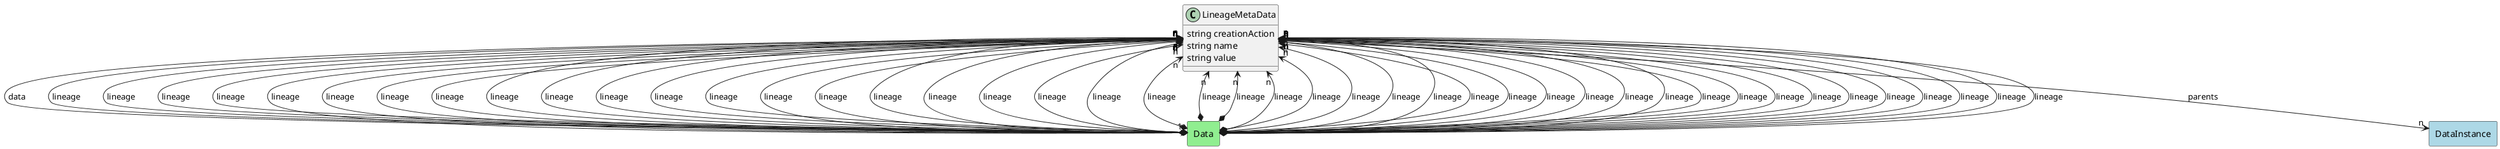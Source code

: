 @startuml

class "LineageMetaData" as Model {
 string creationAction
 string name
 string value

 
}

rectangle "DataInstance" as DataInstance #lightblue {
}

Model o--> "n" DataInstance : parents


rectangle "Data" as Data #lightblue {
}

Model o--> "1" Data : data




    rectangle "Data" as Data #lightgreen {
    }
    
        Data   *--> "n" Model : "lineage"
    
    rectangle "Data" as Data #lightgreen {
    }
    
        Data   *--> "n" Model : "lineage"
    
    rectangle "Data" as Data #lightgreen {
    }
    
        Data   *--> "n" Model : "lineage"
    
    rectangle "Data" as Data #lightgreen {
    }
    
        Data   *--> "n" Model : "lineage"
    
    rectangle "Data" as Data #lightgreen {
    }
    
        Data   *--> "n" Model : "lineage"
    
    rectangle "Data" as Data #lightgreen {
    }
    
        Data   *--> "n" Model : "lineage"
    
    rectangle "Data" as Data #lightgreen {
    }
    
        Data   *--> "n" Model : "lineage"
    
    rectangle "Data" as Data #lightgreen {
    }
    
        Data   *--> "n" Model : "lineage"
    
    rectangle "Data" as Data #lightgreen {
    }
    
        Data   *--> "n" Model : "lineage"
    
    rectangle "Data" as Data #lightgreen {
    }
    
        Data   *--> "n" Model : "lineage"
    
    rectangle "Data" as Data #lightgreen {
    }
    
        Data   *--> "n" Model : "lineage"
    
    rectangle "Data" as Data #lightgreen {
    }
    
        Data   *--> "n" Model : "lineage"
    
    rectangle "Data" as Data #lightgreen {
    }
    
        Data   *--> "n" Model : "lineage"
    
    rectangle "Data" as Data #lightgreen {
    }
    
        Data   *--> "n" Model : "lineage"
    
    rectangle "Data" as Data #lightgreen {
    }
    
        Data   *--> "n" Model : "lineage"
    
    rectangle "Data" as Data #lightgreen {
    }
    
        Data   *--> "n" Model : "lineage"
    
    rectangle "Data" as Data #lightgreen {
    }
    
        Data   *--> "n" Model : "lineage"
    
    rectangle "Data" as Data #lightgreen {
    }
    
        Data   *--> "n" Model : "lineage"
    
    rectangle "Data" as Data #lightgreen {
    }
    
        Data   *--> "n" Model : "lineage"
    
    rectangle "Data" as Data #lightgreen {
    }
    
        Data   *--> "n" Model : "lineage"
    
    rectangle "Data" as Data #lightgreen {
    }
    
        Data   *--> "n" Model : "lineage"
    
    rectangle "Data" as Data #lightgreen {
    }
    
        Data   *--> "n" Model : "lineage"
    
    rectangle "Data" as Data #lightgreen {
    }
    
        Data   *--> "n" Model : "lineage"
    
    rectangle "Data" as Data #lightgreen {
    }
    
        Data   *--> "n" Model : "lineage"
    
    rectangle "Data" as Data #lightgreen {
    }
    
        Data   *--> "n" Model : "lineage"
    
    rectangle "Data" as Data #lightgreen {
    }
    
        Data   *--> "n" Model : "lineage"
    
    rectangle "Data" as Data #lightgreen {
    }
    
        Data   *--> "n" Model : "lineage"
    
    rectangle "Data" as Data #lightgreen {
    }
    
        Data   *--> "n" Model : "lineage"
    
    rectangle "Data" as Data #lightgreen {
    }
    
        Data   *--> "n" Model : "lineage"
    
    rectangle "Data" as Data #lightgreen {
    }
    
        Data   *--> "n" Model : "lineage"
    
    rectangle "Data" as Data #lightgreen {
    }
    
        Data   *--> "n" Model : "lineage"
    
    rectangle "Data" as Data #lightgreen {
    }
    
        Data   *--> "n" Model : "lineage"
    
    rectangle "Data" as Data #lightgreen {
    }
    
        Data   *--> "n" Model : "lineage"
    
    rectangle "Data" as Data #lightgreen {
    }
    
        Data   *--> "n" Model : "lineage"
    
    rectangle "Data" as Data #lightgreen {
    }
    
        Data   *--> "n" Model : "lineage"
    
    rectangle "Data" as Data #lightgreen {
    }
    
        Data   *--> "n" Model : "lineage"
    
    rectangle "Data" as Data #lightgreen {
    }
    
        Data   *--> "n" Model : "lineage"
    
    rectangle "Data" as Data #lightgreen {
    }
    
        Data   *--> "n" Model : "lineage"
    
    rectangle "Data" as Data #lightgreen {
    }
    
        Data   *--> "n" Model : "lineage"
    
    rectangle "Data" as Data #lightgreen {
    }
    
        Data   *--> "n" Model : "lineage"
    
    rectangle "Data" as Data #lightgreen {
    }
    
        Data   *--> "n" Model : "lineage"
    
    rectangle "Data" as Data #lightgreen {
    }
    
        Data   *--> "n" Model : "lineage"
    
    rectangle "Data" as Data #lightgreen {
    }
    
        Data   *--> "n" Model : "lineage"
    
    rectangle "Data" as Data #lightgreen {
    }
    
        Data   *--> "n" Model : "lineage"
    

@enduml
